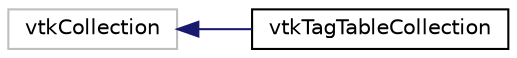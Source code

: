 digraph "Graphical Class Hierarchy"
{
  bgcolor="transparent";
  edge [fontname="Helvetica",fontsize="10",labelfontname="Helvetica",labelfontsize="10"];
  node [fontname="Helvetica",fontsize="10",shape=record];
  rankdir="LR";
  Node386 [label="vtkCollection",height=0.2,width=0.4,color="grey75"];
  Node386 -> Node0 [dir="back",color="midnightblue",fontsize="10",style="solid",fontname="Helvetica"];
  Node0 [label="vtkTagTableCollection",height=0.2,width=0.4,color="black",URL="$classvtkTagTableCollection.html"];
}
